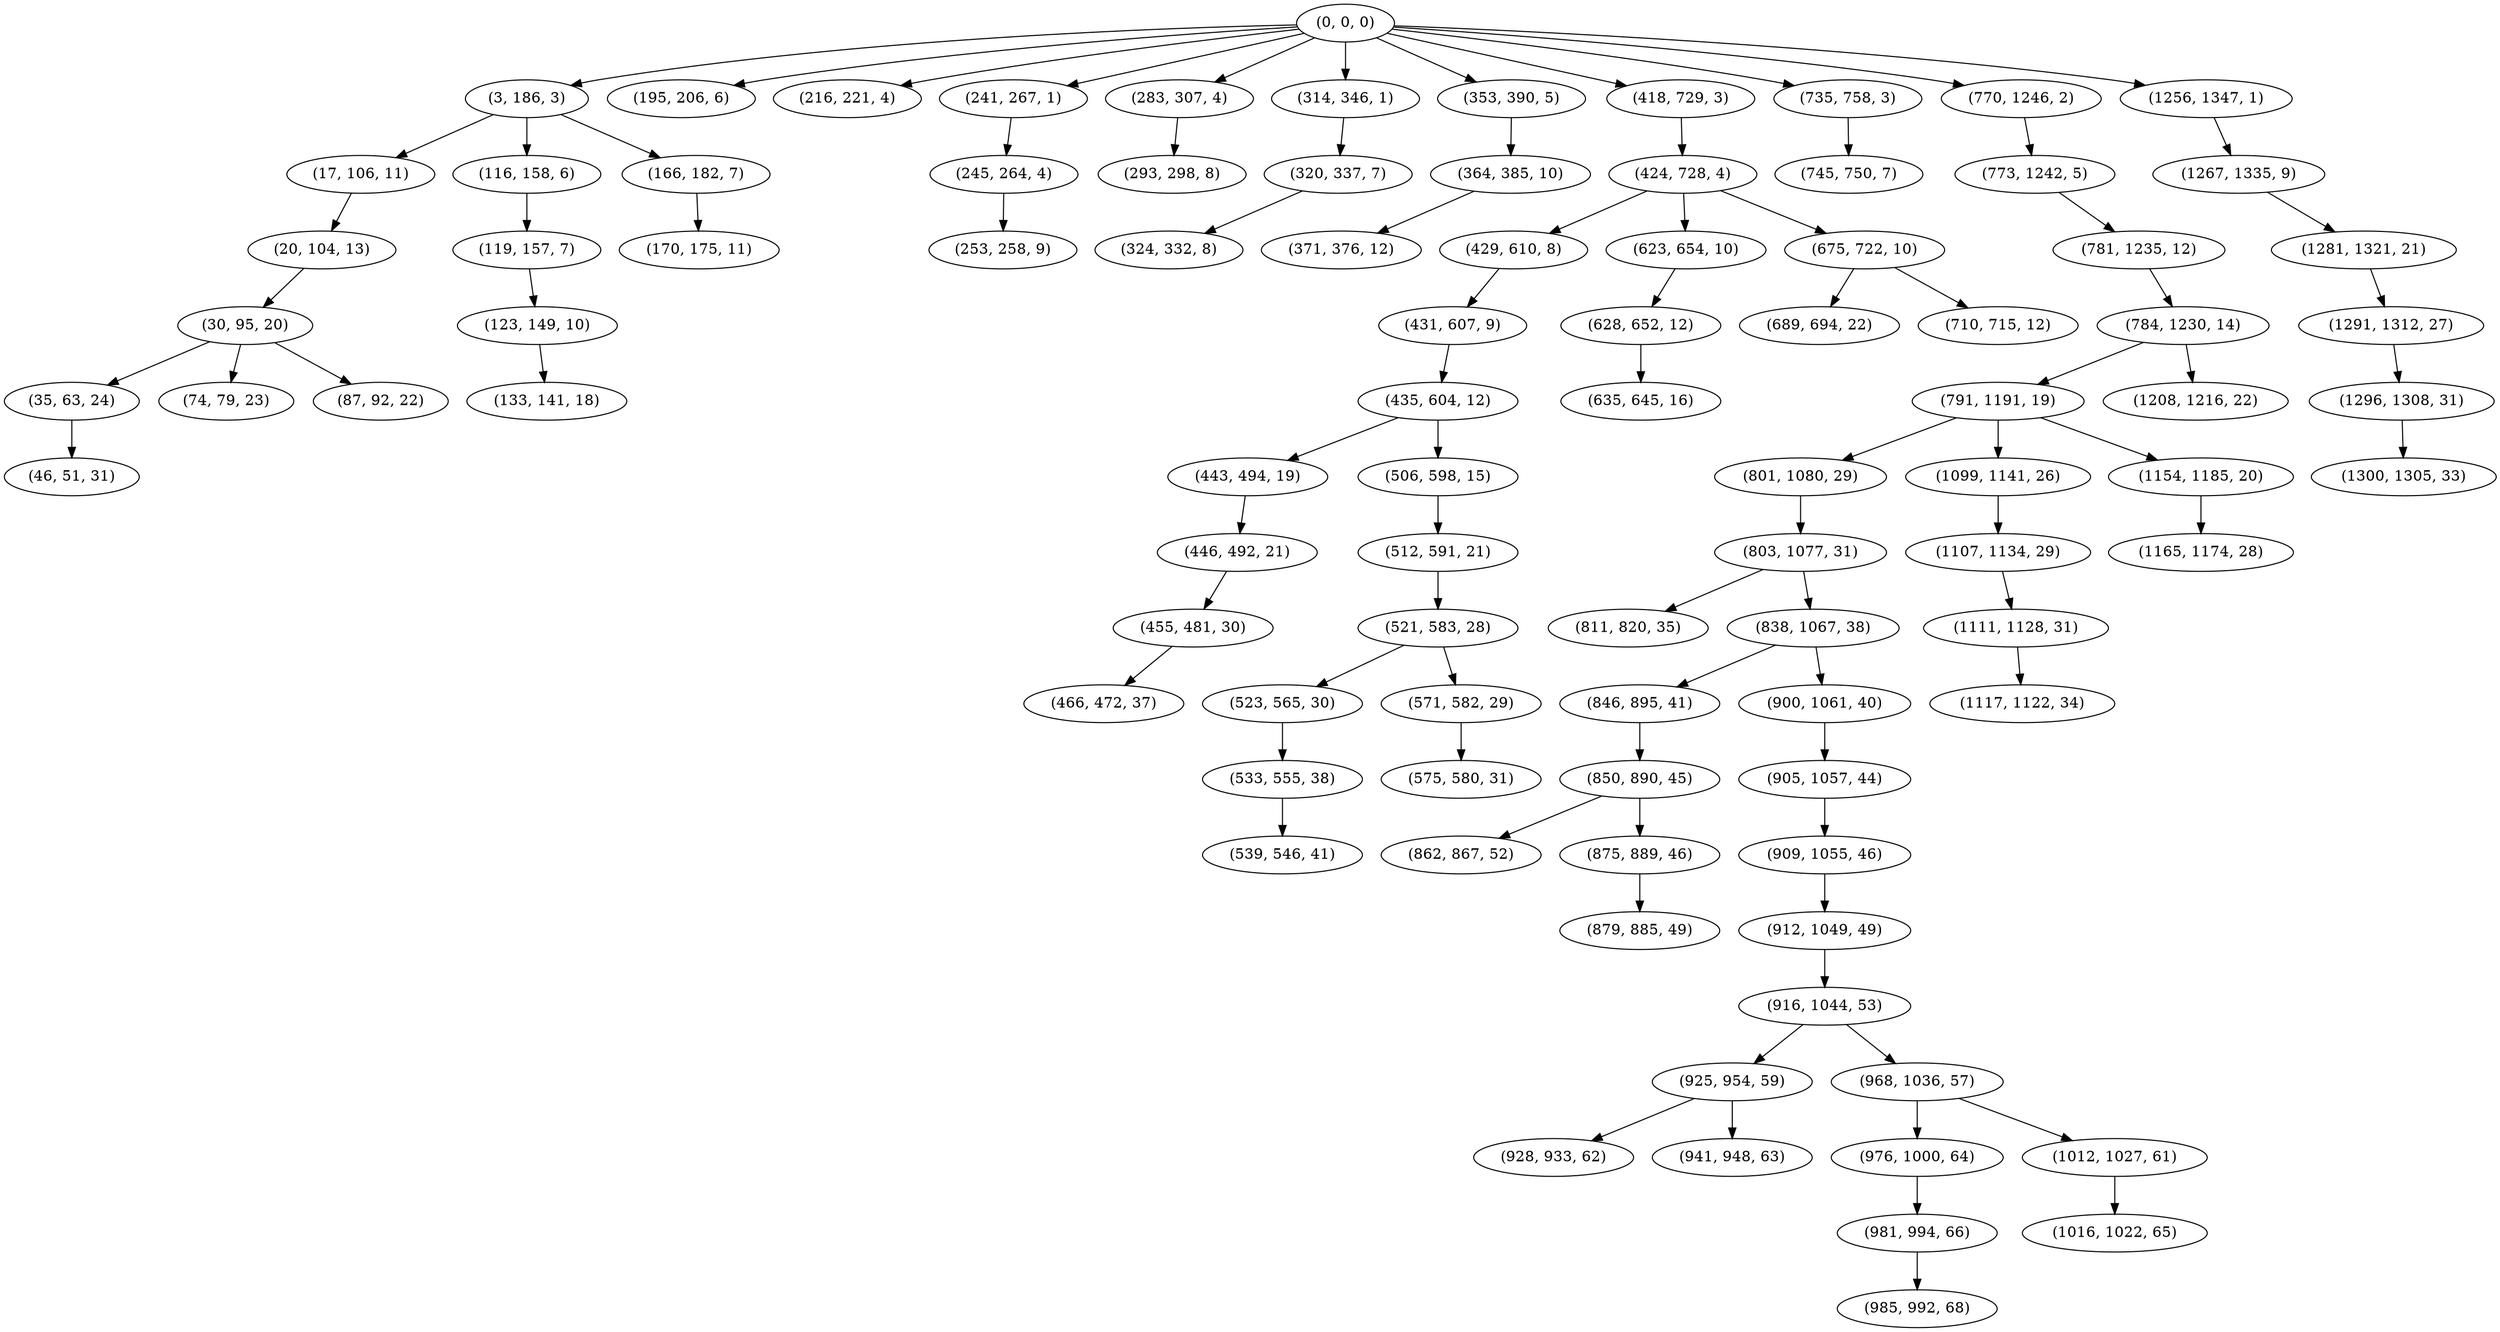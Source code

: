 digraph tree {
    "(0, 0, 0)";
    "(3, 186, 3)";
    "(17, 106, 11)";
    "(20, 104, 13)";
    "(30, 95, 20)";
    "(35, 63, 24)";
    "(46, 51, 31)";
    "(74, 79, 23)";
    "(87, 92, 22)";
    "(116, 158, 6)";
    "(119, 157, 7)";
    "(123, 149, 10)";
    "(133, 141, 18)";
    "(166, 182, 7)";
    "(170, 175, 11)";
    "(195, 206, 6)";
    "(216, 221, 4)";
    "(241, 267, 1)";
    "(245, 264, 4)";
    "(253, 258, 9)";
    "(283, 307, 4)";
    "(293, 298, 8)";
    "(314, 346, 1)";
    "(320, 337, 7)";
    "(324, 332, 8)";
    "(353, 390, 5)";
    "(364, 385, 10)";
    "(371, 376, 12)";
    "(418, 729, 3)";
    "(424, 728, 4)";
    "(429, 610, 8)";
    "(431, 607, 9)";
    "(435, 604, 12)";
    "(443, 494, 19)";
    "(446, 492, 21)";
    "(455, 481, 30)";
    "(466, 472, 37)";
    "(506, 598, 15)";
    "(512, 591, 21)";
    "(521, 583, 28)";
    "(523, 565, 30)";
    "(533, 555, 38)";
    "(539, 546, 41)";
    "(571, 582, 29)";
    "(575, 580, 31)";
    "(623, 654, 10)";
    "(628, 652, 12)";
    "(635, 645, 16)";
    "(675, 722, 10)";
    "(689, 694, 22)";
    "(710, 715, 12)";
    "(735, 758, 3)";
    "(745, 750, 7)";
    "(770, 1246, 2)";
    "(773, 1242, 5)";
    "(781, 1235, 12)";
    "(784, 1230, 14)";
    "(791, 1191, 19)";
    "(801, 1080, 29)";
    "(803, 1077, 31)";
    "(811, 820, 35)";
    "(838, 1067, 38)";
    "(846, 895, 41)";
    "(850, 890, 45)";
    "(862, 867, 52)";
    "(875, 889, 46)";
    "(879, 885, 49)";
    "(900, 1061, 40)";
    "(905, 1057, 44)";
    "(909, 1055, 46)";
    "(912, 1049, 49)";
    "(916, 1044, 53)";
    "(925, 954, 59)";
    "(928, 933, 62)";
    "(941, 948, 63)";
    "(968, 1036, 57)";
    "(976, 1000, 64)";
    "(981, 994, 66)";
    "(985, 992, 68)";
    "(1012, 1027, 61)";
    "(1016, 1022, 65)";
    "(1099, 1141, 26)";
    "(1107, 1134, 29)";
    "(1111, 1128, 31)";
    "(1117, 1122, 34)";
    "(1154, 1185, 20)";
    "(1165, 1174, 28)";
    "(1208, 1216, 22)";
    "(1256, 1347, 1)";
    "(1267, 1335, 9)";
    "(1281, 1321, 21)";
    "(1291, 1312, 27)";
    "(1296, 1308, 31)";
    "(1300, 1305, 33)";
    "(0, 0, 0)" -> "(3, 186, 3)";
    "(0, 0, 0)" -> "(195, 206, 6)";
    "(0, 0, 0)" -> "(216, 221, 4)";
    "(0, 0, 0)" -> "(241, 267, 1)";
    "(0, 0, 0)" -> "(283, 307, 4)";
    "(0, 0, 0)" -> "(314, 346, 1)";
    "(0, 0, 0)" -> "(353, 390, 5)";
    "(0, 0, 0)" -> "(418, 729, 3)";
    "(0, 0, 0)" -> "(735, 758, 3)";
    "(0, 0, 0)" -> "(770, 1246, 2)";
    "(0, 0, 0)" -> "(1256, 1347, 1)";
    "(3, 186, 3)" -> "(17, 106, 11)";
    "(3, 186, 3)" -> "(116, 158, 6)";
    "(3, 186, 3)" -> "(166, 182, 7)";
    "(17, 106, 11)" -> "(20, 104, 13)";
    "(20, 104, 13)" -> "(30, 95, 20)";
    "(30, 95, 20)" -> "(35, 63, 24)";
    "(30, 95, 20)" -> "(74, 79, 23)";
    "(30, 95, 20)" -> "(87, 92, 22)";
    "(35, 63, 24)" -> "(46, 51, 31)";
    "(116, 158, 6)" -> "(119, 157, 7)";
    "(119, 157, 7)" -> "(123, 149, 10)";
    "(123, 149, 10)" -> "(133, 141, 18)";
    "(166, 182, 7)" -> "(170, 175, 11)";
    "(241, 267, 1)" -> "(245, 264, 4)";
    "(245, 264, 4)" -> "(253, 258, 9)";
    "(283, 307, 4)" -> "(293, 298, 8)";
    "(314, 346, 1)" -> "(320, 337, 7)";
    "(320, 337, 7)" -> "(324, 332, 8)";
    "(353, 390, 5)" -> "(364, 385, 10)";
    "(364, 385, 10)" -> "(371, 376, 12)";
    "(418, 729, 3)" -> "(424, 728, 4)";
    "(424, 728, 4)" -> "(429, 610, 8)";
    "(424, 728, 4)" -> "(623, 654, 10)";
    "(424, 728, 4)" -> "(675, 722, 10)";
    "(429, 610, 8)" -> "(431, 607, 9)";
    "(431, 607, 9)" -> "(435, 604, 12)";
    "(435, 604, 12)" -> "(443, 494, 19)";
    "(435, 604, 12)" -> "(506, 598, 15)";
    "(443, 494, 19)" -> "(446, 492, 21)";
    "(446, 492, 21)" -> "(455, 481, 30)";
    "(455, 481, 30)" -> "(466, 472, 37)";
    "(506, 598, 15)" -> "(512, 591, 21)";
    "(512, 591, 21)" -> "(521, 583, 28)";
    "(521, 583, 28)" -> "(523, 565, 30)";
    "(521, 583, 28)" -> "(571, 582, 29)";
    "(523, 565, 30)" -> "(533, 555, 38)";
    "(533, 555, 38)" -> "(539, 546, 41)";
    "(571, 582, 29)" -> "(575, 580, 31)";
    "(623, 654, 10)" -> "(628, 652, 12)";
    "(628, 652, 12)" -> "(635, 645, 16)";
    "(675, 722, 10)" -> "(689, 694, 22)";
    "(675, 722, 10)" -> "(710, 715, 12)";
    "(735, 758, 3)" -> "(745, 750, 7)";
    "(770, 1246, 2)" -> "(773, 1242, 5)";
    "(773, 1242, 5)" -> "(781, 1235, 12)";
    "(781, 1235, 12)" -> "(784, 1230, 14)";
    "(784, 1230, 14)" -> "(791, 1191, 19)";
    "(784, 1230, 14)" -> "(1208, 1216, 22)";
    "(791, 1191, 19)" -> "(801, 1080, 29)";
    "(791, 1191, 19)" -> "(1099, 1141, 26)";
    "(791, 1191, 19)" -> "(1154, 1185, 20)";
    "(801, 1080, 29)" -> "(803, 1077, 31)";
    "(803, 1077, 31)" -> "(811, 820, 35)";
    "(803, 1077, 31)" -> "(838, 1067, 38)";
    "(838, 1067, 38)" -> "(846, 895, 41)";
    "(838, 1067, 38)" -> "(900, 1061, 40)";
    "(846, 895, 41)" -> "(850, 890, 45)";
    "(850, 890, 45)" -> "(862, 867, 52)";
    "(850, 890, 45)" -> "(875, 889, 46)";
    "(875, 889, 46)" -> "(879, 885, 49)";
    "(900, 1061, 40)" -> "(905, 1057, 44)";
    "(905, 1057, 44)" -> "(909, 1055, 46)";
    "(909, 1055, 46)" -> "(912, 1049, 49)";
    "(912, 1049, 49)" -> "(916, 1044, 53)";
    "(916, 1044, 53)" -> "(925, 954, 59)";
    "(916, 1044, 53)" -> "(968, 1036, 57)";
    "(925, 954, 59)" -> "(928, 933, 62)";
    "(925, 954, 59)" -> "(941, 948, 63)";
    "(968, 1036, 57)" -> "(976, 1000, 64)";
    "(968, 1036, 57)" -> "(1012, 1027, 61)";
    "(976, 1000, 64)" -> "(981, 994, 66)";
    "(981, 994, 66)" -> "(985, 992, 68)";
    "(1012, 1027, 61)" -> "(1016, 1022, 65)";
    "(1099, 1141, 26)" -> "(1107, 1134, 29)";
    "(1107, 1134, 29)" -> "(1111, 1128, 31)";
    "(1111, 1128, 31)" -> "(1117, 1122, 34)";
    "(1154, 1185, 20)" -> "(1165, 1174, 28)";
    "(1256, 1347, 1)" -> "(1267, 1335, 9)";
    "(1267, 1335, 9)" -> "(1281, 1321, 21)";
    "(1281, 1321, 21)" -> "(1291, 1312, 27)";
    "(1291, 1312, 27)" -> "(1296, 1308, 31)";
    "(1296, 1308, 31)" -> "(1300, 1305, 33)";
}
